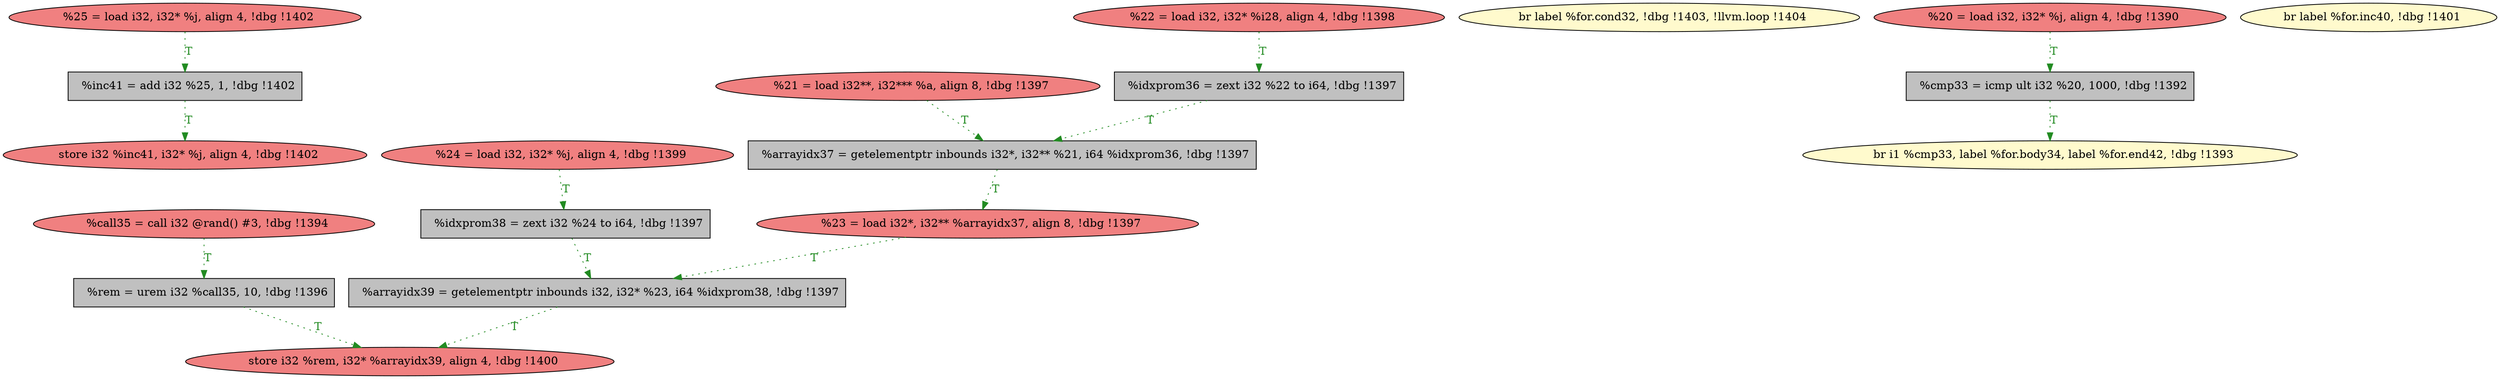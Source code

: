 
digraph G {


node7178 [fillcolor=lightcoral,label="  %25 = load i32, i32* %j, align 4, !dbg !1402",shape=ellipse,style=filled ]
node7177 [fillcolor=lightcoral,label="  store i32 %rem, i32* %arrayidx39, align 4, !dbg !1400",shape=ellipse,style=filled ]
node7165 [fillcolor=lightcoral,label="  %call35 = call i32 @rand() #3, !dbg !1394",shape=ellipse,style=filled ]
node7172 [fillcolor=grey,label="  %idxprom38 = zext i32 %24 to i64, !dbg !1397",shape=rectangle,style=filled ]
node7162 [fillcolor=grey,label="  %rem = urem i32 %call35, 10, !dbg !1396",shape=rectangle,style=filled ]
node7164 [fillcolor=lemonchiffon,label="  br label %for.cond32, !dbg !1403, !llvm.loop !1404",shape=ellipse,style=filled ]
node7160 [fillcolor=lightcoral,label="  store i32 %inc41, i32* %j, align 4, !dbg !1402",shape=ellipse,style=filled ]
node7163 [fillcolor=grey,label="  %cmp33 = icmp ult i32 %20, 1000, !dbg !1392",shape=rectangle,style=filled ]
node7169 [fillcolor=lightcoral,label="  %23 = load i32*, i32** %arrayidx37, align 8, !dbg !1397",shape=ellipse,style=filled ]
node7161 [fillcolor=grey,label="  %inc41 = add i32 %25, 1, !dbg !1402",shape=rectangle,style=filled ]
node7176 [fillcolor=lightcoral,label="  %24 = load i32, i32* %j, align 4, !dbg !1399",shape=ellipse,style=filled ]
node7167 [fillcolor=lightcoral,label="  %21 = load i32**, i32*** %a, align 8, !dbg !1397",shape=ellipse,style=filled ]
node7170 [fillcolor=lightcoral,label="  %20 = load i32, i32* %j, align 4, !dbg !1390",shape=ellipse,style=filled ]
node7168 [fillcolor=lemonchiffon,label="  br i1 %cmp33, label %for.body34, label %for.end42, !dbg !1393",shape=ellipse,style=filled ]
node7166 [fillcolor=lemonchiffon,label="  br label %for.inc40, !dbg !1401",shape=ellipse,style=filled ]
node7171 [fillcolor=grey,label="  %idxprom36 = zext i32 %22 to i64, !dbg !1397",shape=rectangle,style=filled ]
node7173 [fillcolor=grey,label="  %arrayidx37 = getelementptr inbounds i32*, i32** %21, i64 %idxprom36, !dbg !1397",shape=rectangle,style=filled ]
node7174 [fillcolor=grey,label="  %arrayidx39 = getelementptr inbounds i32, i32* %23, i64 %idxprom38, !dbg !1397",shape=rectangle,style=filled ]
node7175 [fillcolor=lightcoral,label="  %22 = load i32, i32* %i28, align 4, !dbg !1398",shape=ellipse,style=filled ]

node7167->node7173 [style=dotted,color=forestgreen,label="T",fontcolor=forestgreen ]
node7163->node7168 [style=dotted,color=forestgreen,label="T",fontcolor=forestgreen ]
node7165->node7162 [style=dotted,color=forestgreen,label="T",fontcolor=forestgreen ]
node7178->node7161 [style=dotted,color=forestgreen,label="T",fontcolor=forestgreen ]
node7162->node7177 [style=dotted,color=forestgreen,label="T",fontcolor=forestgreen ]
node7170->node7163 [style=dotted,color=forestgreen,label="T",fontcolor=forestgreen ]
node7169->node7174 [style=dotted,color=forestgreen,label="T",fontcolor=forestgreen ]
node7175->node7171 [style=dotted,color=forestgreen,label="T",fontcolor=forestgreen ]
node7172->node7174 [style=dotted,color=forestgreen,label="T",fontcolor=forestgreen ]
node7173->node7169 [style=dotted,color=forestgreen,label="T",fontcolor=forestgreen ]
node7174->node7177 [style=dotted,color=forestgreen,label="T",fontcolor=forestgreen ]
node7176->node7172 [style=dotted,color=forestgreen,label="T",fontcolor=forestgreen ]
node7161->node7160 [style=dotted,color=forestgreen,label="T",fontcolor=forestgreen ]
node7171->node7173 [style=dotted,color=forestgreen,label="T",fontcolor=forestgreen ]


}
